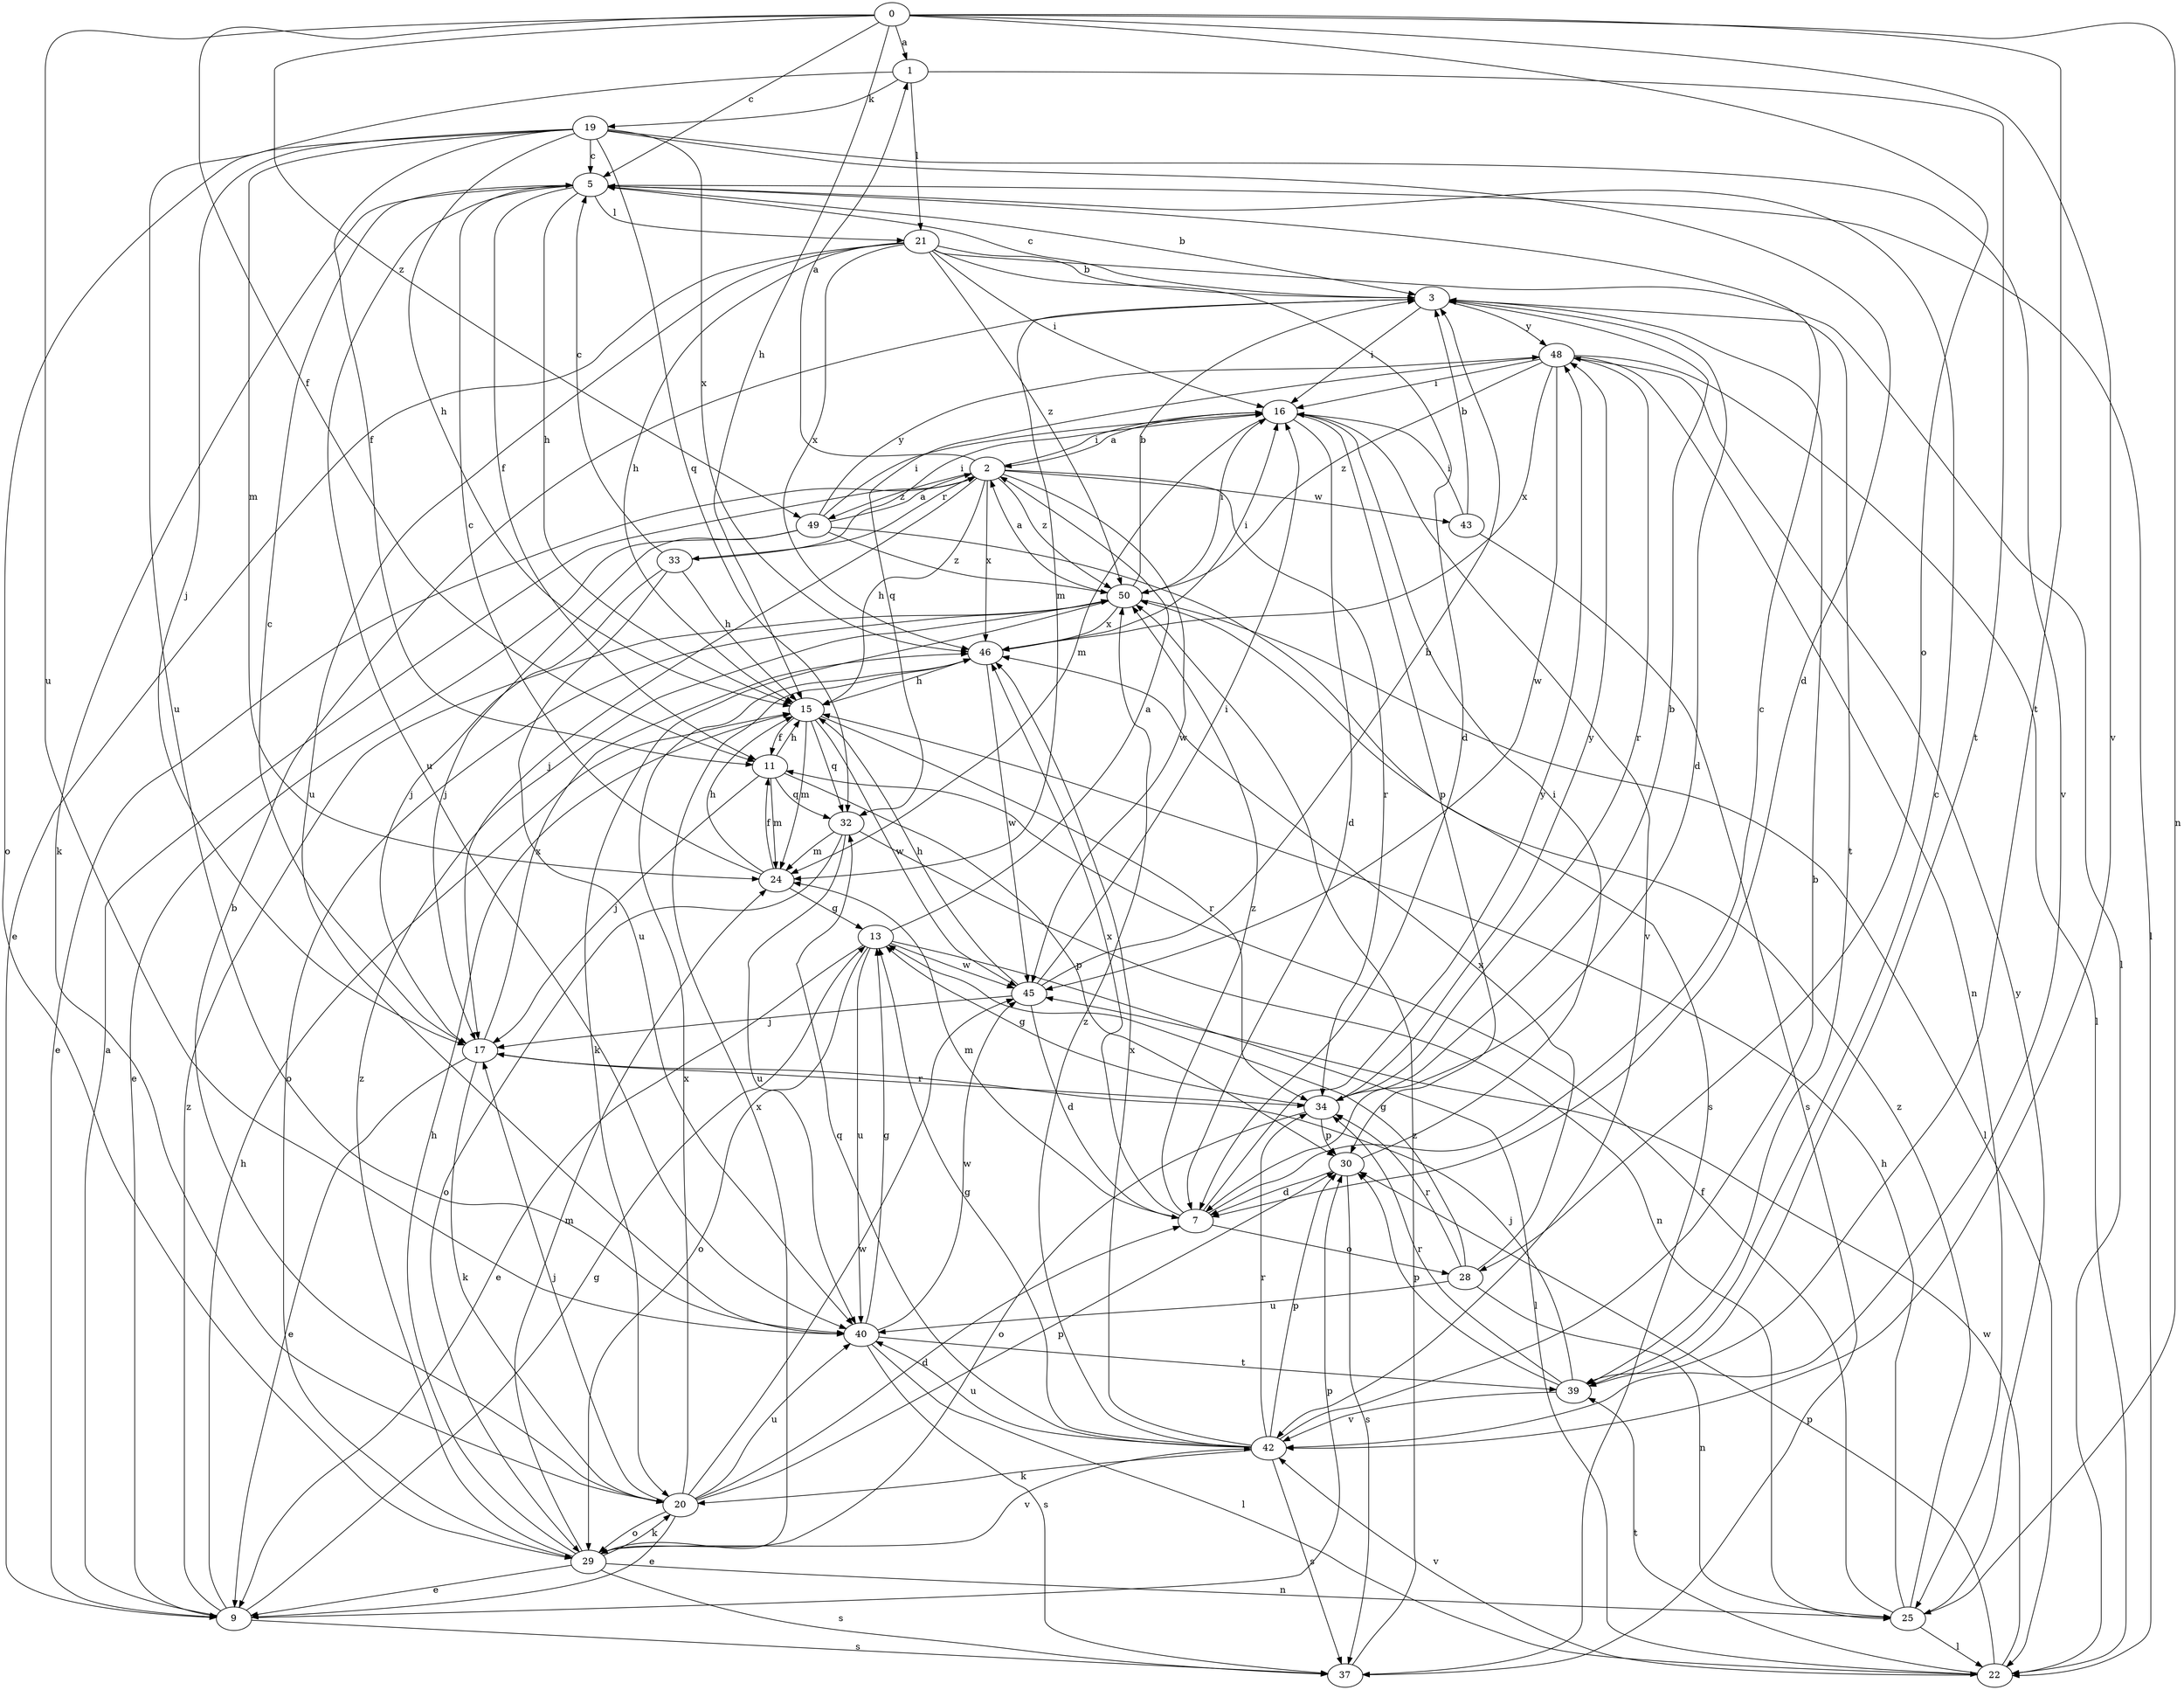 strict digraph  {
0;
1;
2;
3;
5;
7;
9;
11;
13;
15;
16;
17;
19;
20;
21;
22;
24;
25;
28;
29;
30;
32;
33;
34;
37;
39;
40;
42;
43;
45;
46;
48;
49;
50;
0 -> 1  [label=a];
0 -> 5  [label=c];
0 -> 11  [label=f];
0 -> 15  [label=h];
0 -> 25  [label=n];
0 -> 28  [label=o];
0 -> 39  [label=t];
0 -> 40  [label=u];
0 -> 42  [label=v];
0 -> 49  [label=z];
1 -> 19  [label=k];
1 -> 21  [label=l];
1 -> 39  [label=t];
1 -> 40  [label=u];
2 -> 1  [label=a];
2 -> 9  [label=e];
2 -> 15  [label=h];
2 -> 16  [label=i];
2 -> 17  [label=j];
2 -> 33  [label=r];
2 -> 34  [label=r];
2 -> 43  [label=w];
2 -> 45  [label=w];
2 -> 46  [label=x];
2 -> 49  [label=z];
2 -> 50  [label=z];
3 -> 5  [label=c];
3 -> 7  [label=d];
3 -> 16  [label=i];
3 -> 24  [label=m];
3 -> 39  [label=t];
3 -> 48  [label=y];
5 -> 3  [label=b];
5 -> 11  [label=f];
5 -> 15  [label=h];
5 -> 20  [label=k];
5 -> 21  [label=l];
5 -> 22  [label=l];
5 -> 40  [label=u];
7 -> 5  [label=c];
7 -> 24  [label=m];
7 -> 28  [label=o];
7 -> 46  [label=x];
7 -> 48  [label=y];
7 -> 50  [label=z];
9 -> 2  [label=a];
9 -> 13  [label=g];
9 -> 15  [label=h];
9 -> 30  [label=p];
9 -> 37  [label=s];
9 -> 50  [label=z];
11 -> 15  [label=h];
11 -> 17  [label=j];
11 -> 24  [label=m];
11 -> 30  [label=p];
11 -> 32  [label=q];
13 -> 2  [label=a];
13 -> 9  [label=e];
13 -> 22  [label=l];
13 -> 29  [label=o];
13 -> 40  [label=u];
13 -> 45  [label=w];
15 -> 11  [label=f];
15 -> 24  [label=m];
15 -> 32  [label=q];
15 -> 34  [label=r];
15 -> 45  [label=w];
16 -> 2  [label=a];
16 -> 7  [label=d];
16 -> 24  [label=m];
16 -> 30  [label=p];
16 -> 42  [label=v];
17 -> 5  [label=c];
17 -> 9  [label=e];
17 -> 20  [label=k];
17 -> 34  [label=r];
17 -> 46  [label=x];
19 -> 5  [label=c];
19 -> 7  [label=d];
19 -> 11  [label=f];
19 -> 15  [label=h];
19 -> 17  [label=j];
19 -> 24  [label=m];
19 -> 29  [label=o];
19 -> 32  [label=q];
19 -> 42  [label=v];
19 -> 46  [label=x];
20 -> 3  [label=b];
20 -> 7  [label=d];
20 -> 9  [label=e];
20 -> 17  [label=j];
20 -> 29  [label=o];
20 -> 30  [label=p];
20 -> 40  [label=u];
20 -> 45  [label=w];
20 -> 46  [label=x];
21 -> 3  [label=b];
21 -> 7  [label=d];
21 -> 9  [label=e];
21 -> 15  [label=h];
21 -> 16  [label=i];
21 -> 22  [label=l];
21 -> 40  [label=u];
21 -> 46  [label=x];
21 -> 50  [label=z];
22 -> 30  [label=p];
22 -> 39  [label=t];
22 -> 42  [label=v];
22 -> 45  [label=w];
24 -> 5  [label=c];
24 -> 11  [label=f];
24 -> 13  [label=g];
24 -> 15  [label=h];
25 -> 11  [label=f];
25 -> 15  [label=h];
25 -> 22  [label=l];
25 -> 48  [label=y];
25 -> 50  [label=z];
28 -> 13  [label=g];
28 -> 25  [label=n];
28 -> 34  [label=r];
28 -> 40  [label=u];
28 -> 46  [label=x];
29 -> 9  [label=e];
29 -> 15  [label=h];
29 -> 20  [label=k];
29 -> 24  [label=m];
29 -> 25  [label=n];
29 -> 37  [label=s];
29 -> 42  [label=v];
29 -> 46  [label=x];
29 -> 50  [label=z];
30 -> 7  [label=d];
30 -> 16  [label=i];
30 -> 37  [label=s];
32 -> 24  [label=m];
32 -> 25  [label=n];
32 -> 29  [label=o];
32 -> 40  [label=u];
33 -> 5  [label=c];
33 -> 15  [label=h];
33 -> 16  [label=i];
33 -> 17  [label=j];
33 -> 40  [label=u];
34 -> 3  [label=b];
34 -> 13  [label=g];
34 -> 29  [label=o];
34 -> 30  [label=p];
34 -> 48  [label=y];
37 -> 50  [label=z];
39 -> 5  [label=c];
39 -> 17  [label=j];
39 -> 30  [label=p];
39 -> 34  [label=r];
39 -> 42  [label=v];
40 -> 13  [label=g];
40 -> 22  [label=l];
40 -> 37  [label=s];
40 -> 39  [label=t];
40 -> 45  [label=w];
42 -> 3  [label=b];
42 -> 13  [label=g];
42 -> 20  [label=k];
42 -> 30  [label=p];
42 -> 32  [label=q];
42 -> 34  [label=r];
42 -> 37  [label=s];
42 -> 40  [label=u];
42 -> 46  [label=x];
42 -> 50  [label=z];
43 -> 3  [label=b];
43 -> 16  [label=i];
43 -> 37  [label=s];
45 -> 3  [label=b];
45 -> 7  [label=d];
45 -> 15  [label=h];
45 -> 16  [label=i];
45 -> 17  [label=j];
46 -> 15  [label=h];
46 -> 16  [label=i];
46 -> 45  [label=w];
48 -> 16  [label=i];
48 -> 22  [label=l];
48 -> 25  [label=n];
48 -> 32  [label=q];
48 -> 34  [label=r];
48 -> 45  [label=w];
48 -> 46  [label=x];
48 -> 50  [label=z];
49 -> 2  [label=a];
49 -> 9  [label=e];
49 -> 16  [label=i];
49 -> 17  [label=j];
49 -> 37  [label=s];
49 -> 48  [label=y];
49 -> 50  [label=z];
50 -> 2  [label=a];
50 -> 3  [label=b];
50 -> 16  [label=i];
50 -> 20  [label=k];
50 -> 22  [label=l];
50 -> 29  [label=o];
50 -> 46  [label=x];
}
